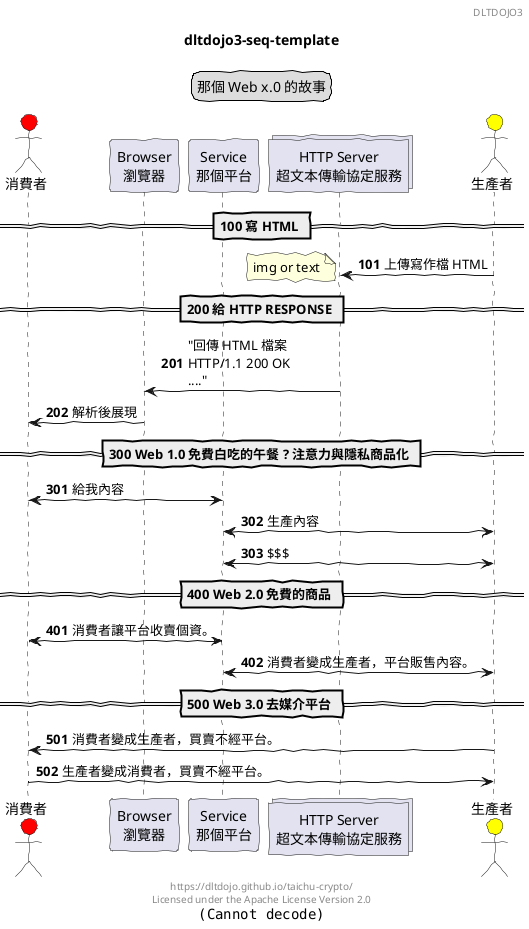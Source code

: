 @startuml
header DLTDOJO3
footer 
https://dltdojo.github.io/taichu-crypto/
Licensed under the Apache License Version 2.0
<img:../images/qr-taichu-crypto.png{scale=0.5}>
end footer
title dltdojo3-seq-template
legend top
那個 Web x.0 的故事
endlegend
skinparam handwritten true
actor "消費者" as Alice #red
participant "Browser\n瀏覽器"  as Browser
participant "Service\n那個平台" as SRV
collections "HTTP Server\n超文本傳輸協定服務" as HTTPD
actor "生產者" as Bob #yellow
== 100 寫 HTML ==
autonumber 101
Bob -> HTTPD : 上傳寫作檔 HTML
note left
img or text
end note
== 200 給 HTTP RESPONSE ==
autonumber 201
HTTPD -> Browser : "回傳 HTML 檔案\nHTTP/1.1 200 OK\n...."  
Browser -> Alice : 解析後展現
== 300 Web 1.0 免費白吃的午餐 ? 注意力與隱私商品化 ==
autonumber 301
Alice <-> SRV : 給我內容
SRV <-> Bob : 生產內容
Bob <-> SRV : $$$  
== 400 Web 2.0 免費的商品 ==
autonumber 401
SRV <-> Alice : 消費者讓平台收賣個資。
Bob <-> SRV : 消費者變成生產者，平台販售內容。 
== 500 Web 3.0 去媒介平台 ==
autonumber 501
Bob -> Alice : 消費者變成生產者，買賣不經平台。
Alice -> Bob : 生產者變成消費者，買賣不經平台。
@enduml